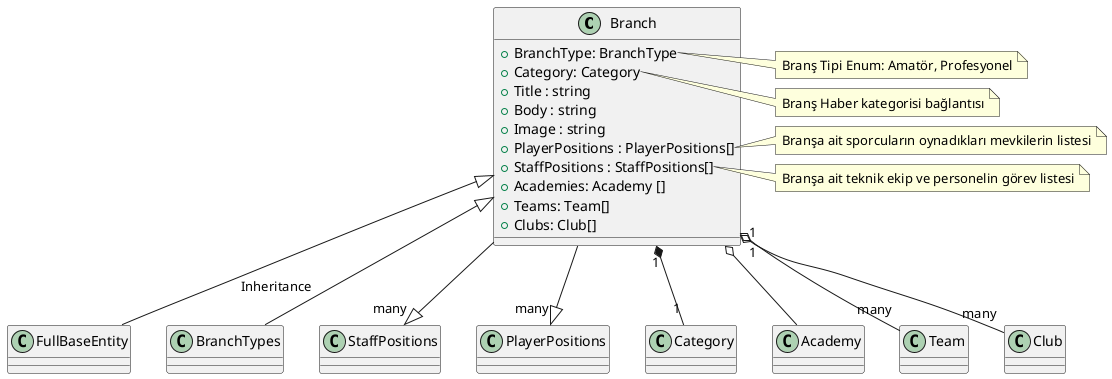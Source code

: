 @startuml Class Diagram

class Branch  {
    + BranchType: BranchType
    + Category: Category
    + Title : string
    + Body : string
    + Image : string
    + PlayerPositions : PlayerPositions[]
    + StaffPositions : StaffPositions[]
    + Academies: Academy []
    + Teams: Team[]
    + Clubs: Club[]
}

Branch <|-- FullBaseEntity: Inheritance
Branch <|-- BranchTypes
Branch --|> "many" StaffPositions
Branch --|> "many" PlayerPositions
Branch "1" *-- "1" Category
Branch o-- Academy
Branch "1" o-- "many" Team
Branch "1" o-- "many" Club

note right of Branch::BranchType
Branş Tipi Enum: Amatör, Profesyonel
end note

note right of Branch::Category
Branş Haber kategorisi bağlantısı
end note

note right of Branch::PlayerPositions
Branşa ait sporcuların oynadıkları mevkilerin listesi
end note

note right of Branch::StaffPositions
Branşa ait teknik ekip ve personelin görev listesi
end note
 
@enduml